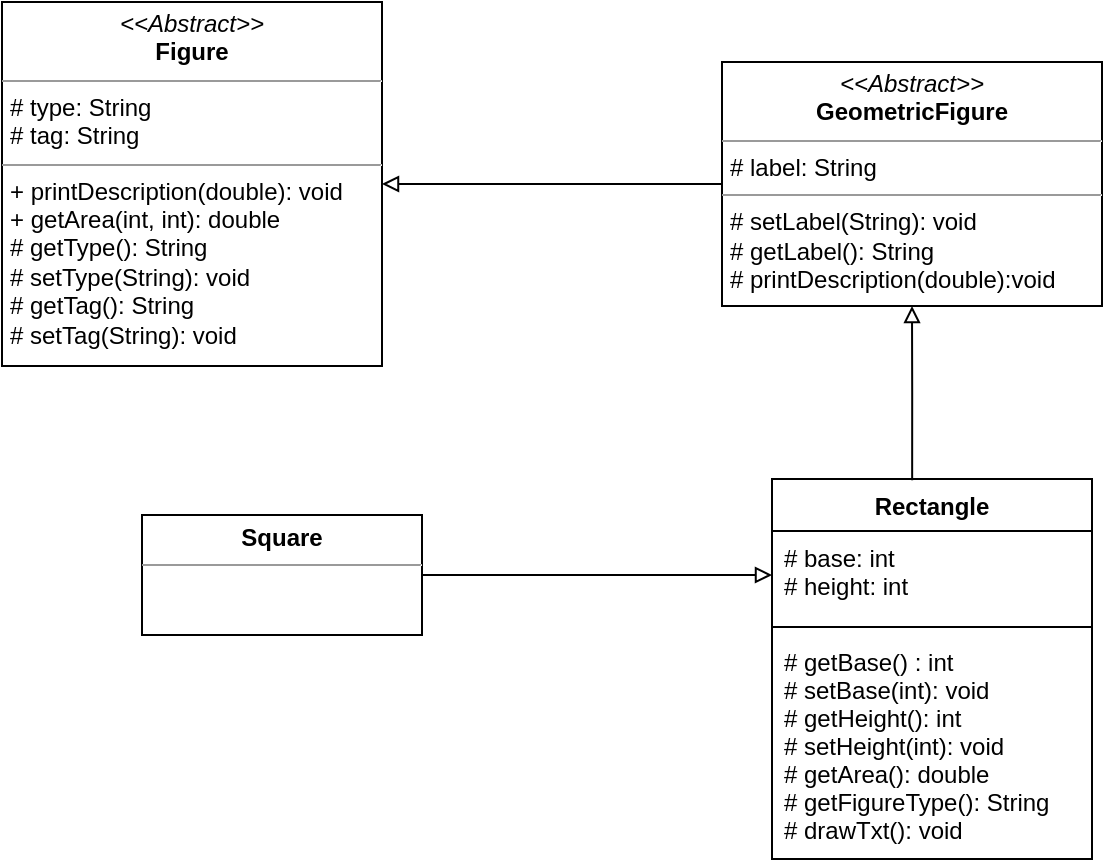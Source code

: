 <mxfile version="10.7.7" type="google"><diagram id="WOnLvIHioCoykdCVYPF0" name="Page-1"><mxGraphModel dx="840" dy="459" grid="1" gridSize="10" guides="1" tooltips="1" connect="1" arrows="1" fold="1" page="1" pageScale="1" pageWidth="1100" pageHeight="850" math="0" shadow="0"><root><mxCell id="0"/><mxCell id="1" parent="0"/><mxCell id="sjw7-LFHe4rMiMcZHYqj-13" value="Rectangle" style="swimlane;fontStyle=1;align=center;verticalAlign=top;childLayout=stackLayout;horizontal=1;startSize=26;horizontalStack=0;resizeParent=1;resizeParentMax=0;resizeLast=0;collapsible=1;marginBottom=0;" parent="1" vertex="1"><mxGeometry x="455" y="286.5" width="160" height="190" as="geometry"/></mxCell><mxCell id="sjw7-LFHe4rMiMcZHYqj-14" value="# base: int&#xA;# height: int&#xA;" style="text;strokeColor=none;fillColor=none;align=left;verticalAlign=top;spacingLeft=4;spacingRight=4;overflow=hidden;rotatable=0;points=[[0,0.5],[1,0.5]];portConstraint=eastwest;" parent="sjw7-LFHe4rMiMcZHYqj-13" vertex="1"><mxGeometry y="26" width="160" height="44" as="geometry"/></mxCell><mxCell id="sjw7-LFHe4rMiMcZHYqj-15" value="" style="line;strokeWidth=1;fillColor=none;align=left;verticalAlign=middle;spacingTop=-1;spacingLeft=3;spacingRight=3;rotatable=0;labelPosition=right;points=[];portConstraint=eastwest;" parent="sjw7-LFHe4rMiMcZHYqj-13" vertex="1"><mxGeometry y="70" width="160" height="8" as="geometry"/></mxCell><mxCell id="sjw7-LFHe4rMiMcZHYqj-16" value="# getBase() : int&#xA;# setBase(int): void&#xA;# getHeight(): int&#xA;# setHeight(int): void&#xA;# getArea(): double&#xA;# getFigureType(): String&#xA;# drawTxt(): void&#xA;" style="text;strokeColor=none;fillColor=none;align=left;verticalAlign=top;spacingLeft=4;spacingRight=4;overflow=hidden;rotatable=0;points=[[0,0.5],[1,0.5]];portConstraint=eastwest;" parent="sjw7-LFHe4rMiMcZHYqj-13" vertex="1"><mxGeometry y="78" width="160" height="112" as="geometry"/></mxCell><mxCell id="jjKzv5zH4nab9DrWrqKf-2" value="&lt;p style=&quot;margin: 0px ; margin-top: 4px ; text-align: center&quot;&gt;&lt;i&gt;&amp;lt;&amp;lt;Abstract&amp;gt;&amp;gt;&lt;/i&gt;&lt;br&gt;&lt;b&gt;Figure&lt;/b&gt;&lt;/p&gt;&lt;hr size=&quot;1&quot;&gt;&lt;p style=&quot;margin: 0px ; margin-left: 4px&quot;&gt;# type: String&lt;br&gt;# tag: String&lt;br&gt;&lt;/p&gt;&lt;hr size=&quot;1&quot;&gt;&lt;p style=&quot;margin: 0px ; margin-left: 4px&quot;&gt;+ printDescription(double): void&lt;br&gt;+ getArea(int, int): double&lt;/p&gt;&lt;p style=&quot;margin: 0px ; margin-left: 4px&quot;&gt;# getType(): String&lt;/p&gt;&lt;p style=&quot;margin: 0px ; margin-left: 4px&quot;&gt;# setType(String): void&lt;/p&gt;&lt;p style=&quot;margin: 0px ; margin-left: 4px&quot;&gt;# getTag(): String&lt;/p&gt;&lt;p style=&quot;margin: 0px ; margin-left: 4px&quot;&gt;# setTag(String): void&lt;br&gt;&lt;/p&gt;" style="verticalAlign=top;align=left;overflow=fill;fontSize=12;fontFamily=Helvetica;html=1;" vertex="1" parent="1"><mxGeometry x="70" y="48" width="190" height="182" as="geometry"/></mxCell><mxCell id="jjKzv5zH4nab9DrWrqKf-4" style="edgeStyle=orthogonalEdgeStyle;rounded=0;orthogonalLoop=1;jettySize=auto;html=1;exitX=0;exitY=0.5;exitDx=0;exitDy=0;entryX=1;entryY=0.5;entryDx=0;entryDy=0;endArrow=block;endFill=0;" edge="1" parent="1" source="jjKzv5zH4nab9DrWrqKf-5" target="jjKzv5zH4nab9DrWrqKf-2"><mxGeometry relative="1" as="geometry"><mxPoint x="470" y="139" as="sourcePoint"/></mxGeometry></mxCell><mxCell id="jjKzv5zH4nab9DrWrqKf-5" value="&lt;p style=&quot;margin: 0px ; margin-top: 4px ; text-align: center&quot;&gt;&lt;i&gt;&amp;lt;&amp;lt;Abstract&amp;gt;&amp;gt;&lt;/i&gt;&lt;br&gt;&lt;b&gt;GeometricFigure&lt;/b&gt;&lt;/p&gt;&lt;hr size=&quot;1&quot;&gt;&lt;p style=&quot;margin: 0px ; margin-left: 4px&quot;&gt;# label: String&lt;br&gt;&lt;/p&gt;&lt;hr size=&quot;1&quot;&gt;&lt;p style=&quot;margin: 0px ; margin-left: 4px&quot;&gt;# setLabel(String): void&lt;/p&gt;&lt;p style=&quot;margin: 0px ; margin-left: 4px&quot;&gt;# getLabel(): String&lt;/p&gt;&lt;p style=&quot;margin: 0px ; margin-left: 4px&quot;&gt;# printDescription(double):void&lt;br&gt;&lt;/p&gt;" style="verticalAlign=top;align=left;overflow=fill;fontSize=12;fontFamily=Helvetica;html=1;" vertex="1" parent="1"><mxGeometry x="430" y="78" width="190" height="122" as="geometry"/></mxCell><mxCell id="jjKzv5zH4nab9DrWrqKf-7" style="edgeStyle=orthogonalEdgeStyle;rounded=0;orthogonalLoop=1;jettySize=auto;html=1;entryX=0.5;entryY=1;entryDx=0;entryDy=0;endArrow=block;endFill=0;exitX=0.438;exitY=0.003;exitDx=0;exitDy=0;exitPerimeter=0;" edge="1" parent="1" source="sjw7-LFHe4rMiMcZHYqj-13" target="jjKzv5zH4nab9DrWrqKf-5"><mxGeometry relative="1" as="geometry"><mxPoint x="490" y="260" as="sourcePoint"/><mxPoint x="270" y="149" as="targetPoint"/></mxGeometry></mxCell><mxCell id="jjKzv5zH4nab9DrWrqKf-10" value="" style="edgeStyle=orthogonalEdgeStyle;rounded=0;orthogonalLoop=1;jettySize=auto;html=1;endArrow=block;endFill=0;entryX=0;entryY=0.5;entryDx=0;entryDy=0;" edge="1" parent="1" source="jjKzv5zH4nab9DrWrqKf-8" target="sjw7-LFHe4rMiMcZHYqj-14"><mxGeometry relative="1" as="geometry"><mxPoint x="360" y="351.5" as="targetPoint"/></mxGeometry></mxCell><mxCell id="jjKzv5zH4nab9DrWrqKf-8" value="&lt;p style=&quot;margin: 0px ; margin-top: 4px ; text-align: center&quot;&gt;&lt;b&gt;Square&lt;/b&gt;&lt;/p&gt;&lt;hr size=&quot;1&quot;&gt;&lt;div style=&quot;height: 2px&quot;&gt;&lt;/div&gt;" style="verticalAlign=top;align=left;overflow=fill;fontSize=12;fontFamily=Helvetica;html=1;" vertex="1" parent="1"><mxGeometry x="140" y="304.5" width="140" height="60" as="geometry"/></mxCell></root></mxGraphModel></diagram></mxfile>
